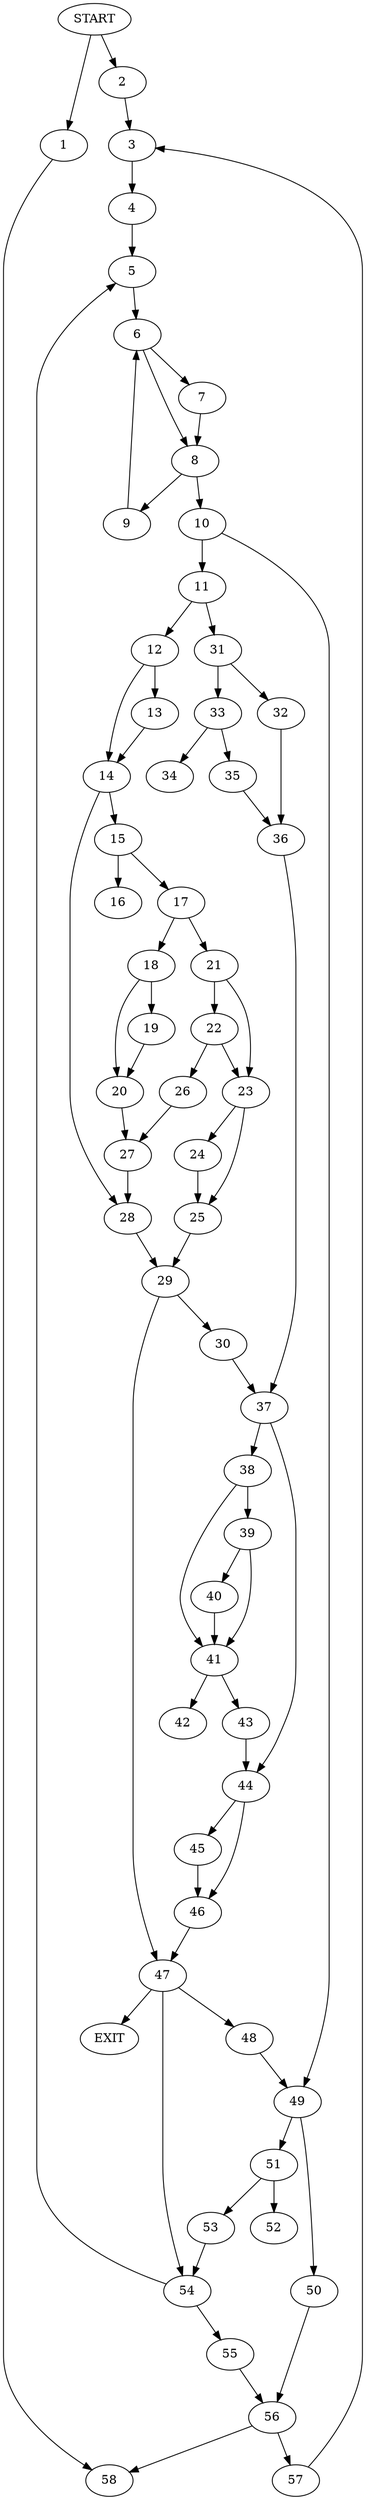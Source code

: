 digraph { 
0 [label="START"];
1;
2;
3;
4;
5;
6;
7;
8;
9;
10;
11;
12;
13;
14;
15;
16;
17;
18;
19;
20;
21;
22;
23;
24;
25;
26;
27;
28;
29;
30;
31;
32;
33;
34;
35;
36;
37;
38;
39;
40;
41;
42;
43;
44;
45;
46;
47;
48;
49;
50;
51;
52;
53;
54;
55;
56;
57;
58;
59[label="EXIT"];
0 -> 2;
0 -> 1;
1 -> 58;
2 -> 3;
3 -> 4;
4 -> 5;
5 -> 6;
6 -> 7;
6 -> 8;
7 -> 8;
8 -> 9;
8 -> 10;
9 -> 6;
10 -> 11;
10 -> 49;
11 -> 12;
11 -> 31;
12 -> 13;
12 -> 14;
13 -> 14;
14 -> 15;
14 -> 28;
15 -> 16;
15 -> 17;
17 -> 18;
17 -> 21;
18 -> 19;
18 -> 20;
19 -> 20;
20 -> 27;
21 -> 22;
21 -> 23;
22 -> 26;
22 -> 23;
23 -> 24;
23 -> 25;
24 -> 25;
25 -> 29;
26 -> 27;
27 -> 28;
28 -> 29;
29 -> 47;
29 -> 30;
30 -> 37;
31 -> 32;
31 -> 33;
32 -> 36;
33 -> 35;
33 -> 34;
35 -> 36;
36 -> 37;
37 -> 38;
37 -> 44;
38 -> 39;
38 -> 41;
39 -> 40;
39 -> 41;
40 -> 41;
41 -> 42;
41 -> 43;
43 -> 44;
44 -> 46;
44 -> 45;
45 -> 46;
46 -> 47;
47 -> 59;
47 -> 48;
47:s2 -> 54;
48 -> 49;
49 -> 50;
49 -> 51;
50 -> 56;
51 -> 52;
51 -> 53;
53 -> 54;
54 -> 5;
54 -> 55;
55 -> 56;
56 -> 58;
56 -> 57;
57 -> 3;
}